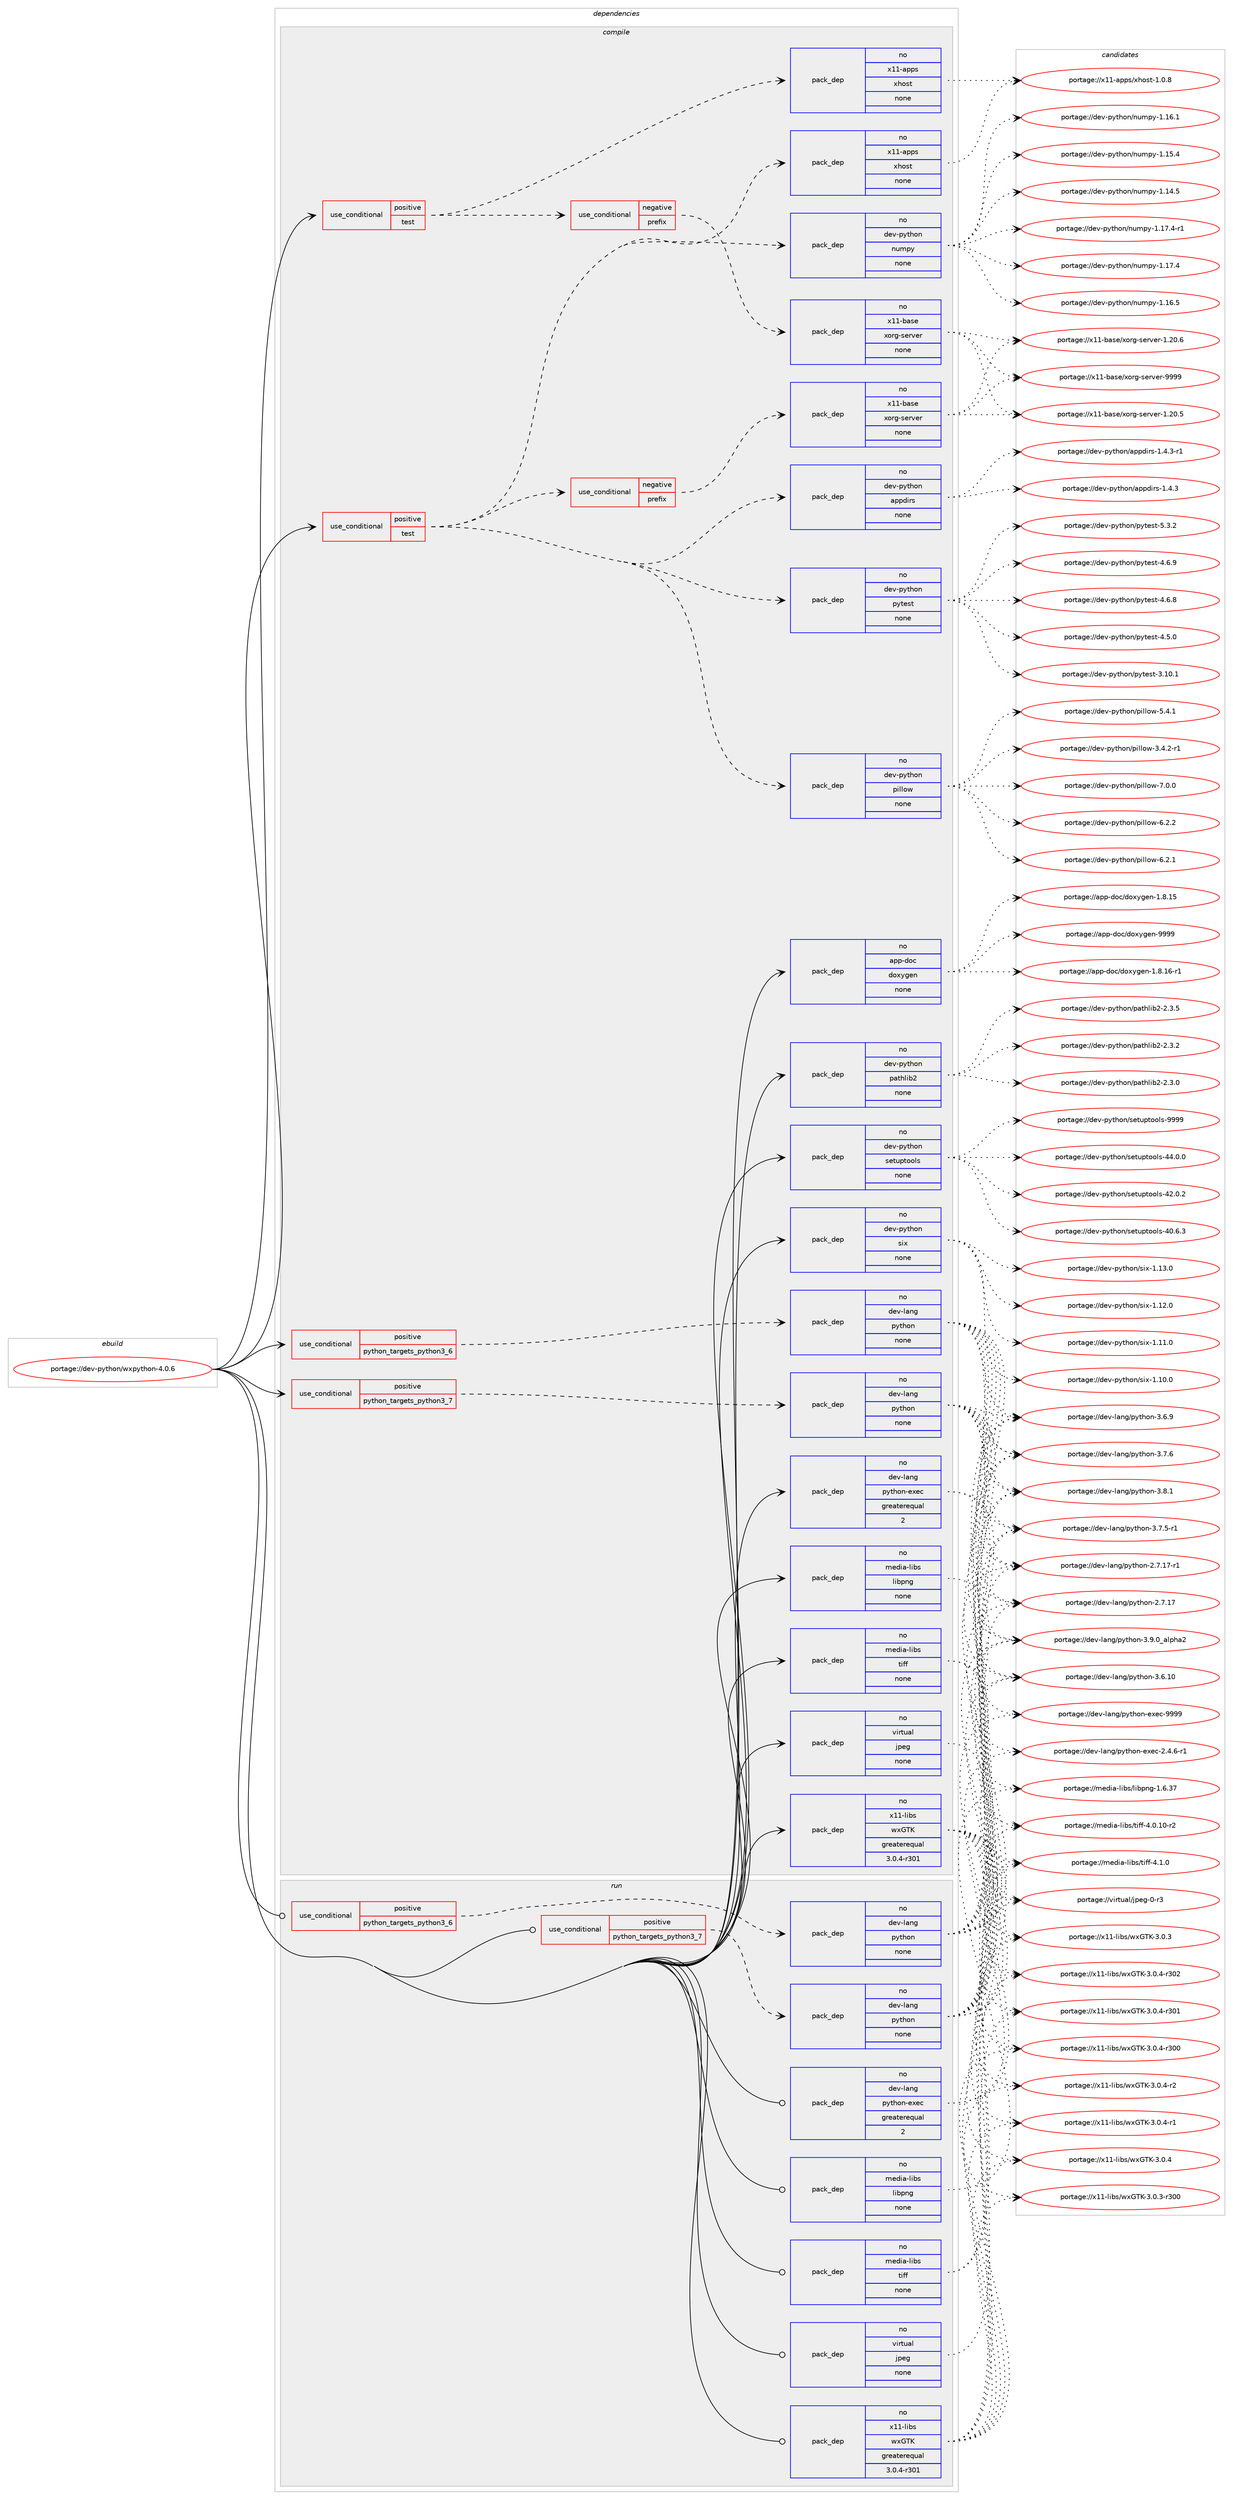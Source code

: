 digraph prolog {

# *************
# Graph options
# *************

newrank=true;
concentrate=true;
compound=true;
graph [rankdir=LR,fontname=Helvetica,fontsize=10,ranksep=1.5];#, ranksep=2.5, nodesep=0.2];
edge  [arrowhead=vee];
node  [fontname=Helvetica,fontsize=10];

# **********
# The ebuild
# **********

subgraph cluster_leftcol {
color=gray;
label=<<i>ebuild</i>>;
id [label="portage://dev-python/wxpython-4.0.6", color=red, width=4, href="../dev-python/wxpython-4.0.6.svg"];
}

# ****************
# The dependencies
# ****************

subgraph cluster_midcol {
color=gray;
label=<<i>dependencies</i>>;
subgraph cluster_compile {
fillcolor="#eeeeee";
style=filled;
label=<<i>compile</i>>;
subgraph cond103522 {
dependency417600 [label=<<TABLE BORDER="0" CELLBORDER="1" CELLSPACING="0" CELLPADDING="4"><TR><TD ROWSPAN="3" CELLPADDING="10">use_conditional</TD></TR><TR><TD>positive</TD></TR><TR><TD>python_targets_python3_6</TD></TR></TABLE>>, shape=none, color=red];
subgraph pack309197 {
dependency417601 [label=<<TABLE BORDER="0" CELLBORDER="1" CELLSPACING="0" CELLPADDING="4" WIDTH="220"><TR><TD ROWSPAN="6" CELLPADDING="30">pack_dep</TD></TR><TR><TD WIDTH="110">no</TD></TR><TR><TD>dev-lang</TD></TR><TR><TD>python</TD></TR><TR><TD>none</TD></TR><TR><TD></TD></TR></TABLE>>, shape=none, color=blue];
}
dependency417600:e -> dependency417601:w [weight=20,style="dashed",arrowhead="vee"];
}
id:e -> dependency417600:w [weight=20,style="solid",arrowhead="vee"];
subgraph cond103523 {
dependency417602 [label=<<TABLE BORDER="0" CELLBORDER="1" CELLSPACING="0" CELLPADDING="4"><TR><TD ROWSPAN="3" CELLPADDING="10">use_conditional</TD></TR><TR><TD>positive</TD></TR><TR><TD>python_targets_python3_7</TD></TR></TABLE>>, shape=none, color=red];
subgraph pack309198 {
dependency417603 [label=<<TABLE BORDER="0" CELLBORDER="1" CELLSPACING="0" CELLPADDING="4" WIDTH="220"><TR><TD ROWSPAN="6" CELLPADDING="30">pack_dep</TD></TR><TR><TD WIDTH="110">no</TD></TR><TR><TD>dev-lang</TD></TR><TR><TD>python</TD></TR><TR><TD>none</TD></TR><TR><TD></TD></TR></TABLE>>, shape=none, color=blue];
}
dependency417602:e -> dependency417603:w [weight=20,style="dashed",arrowhead="vee"];
}
id:e -> dependency417602:w [weight=20,style="solid",arrowhead="vee"];
subgraph cond103524 {
dependency417604 [label=<<TABLE BORDER="0" CELLBORDER="1" CELLSPACING="0" CELLPADDING="4"><TR><TD ROWSPAN="3" CELLPADDING="10">use_conditional</TD></TR><TR><TD>positive</TD></TR><TR><TD>test</TD></TR></TABLE>>, shape=none, color=red];
subgraph cond103525 {
dependency417605 [label=<<TABLE BORDER="0" CELLBORDER="1" CELLSPACING="0" CELLPADDING="4"><TR><TD ROWSPAN="3" CELLPADDING="10">use_conditional</TD></TR><TR><TD>negative</TD></TR><TR><TD>prefix</TD></TR></TABLE>>, shape=none, color=red];
subgraph pack309199 {
dependency417606 [label=<<TABLE BORDER="0" CELLBORDER="1" CELLSPACING="0" CELLPADDING="4" WIDTH="220"><TR><TD ROWSPAN="6" CELLPADDING="30">pack_dep</TD></TR><TR><TD WIDTH="110">no</TD></TR><TR><TD>x11-base</TD></TR><TR><TD>xorg-server</TD></TR><TR><TD>none</TD></TR><TR><TD></TD></TR></TABLE>>, shape=none, color=blue];
}
dependency417605:e -> dependency417606:w [weight=20,style="dashed",arrowhead="vee"];
}
dependency417604:e -> dependency417605:w [weight=20,style="dashed",arrowhead="vee"];
subgraph pack309200 {
dependency417607 [label=<<TABLE BORDER="0" CELLBORDER="1" CELLSPACING="0" CELLPADDING="4" WIDTH="220"><TR><TD ROWSPAN="6" CELLPADDING="30">pack_dep</TD></TR><TR><TD WIDTH="110">no</TD></TR><TR><TD>x11-apps</TD></TR><TR><TD>xhost</TD></TR><TR><TD>none</TD></TR><TR><TD></TD></TR></TABLE>>, shape=none, color=blue];
}
dependency417604:e -> dependency417607:w [weight=20,style="dashed",arrowhead="vee"];
}
id:e -> dependency417604:w [weight=20,style="solid",arrowhead="vee"];
subgraph cond103526 {
dependency417608 [label=<<TABLE BORDER="0" CELLBORDER="1" CELLSPACING="0" CELLPADDING="4"><TR><TD ROWSPAN="3" CELLPADDING="10">use_conditional</TD></TR><TR><TD>positive</TD></TR><TR><TD>test</TD></TR></TABLE>>, shape=none, color=red];
subgraph cond103527 {
dependency417609 [label=<<TABLE BORDER="0" CELLBORDER="1" CELLSPACING="0" CELLPADDING="4"><TR><TD ROWSPAN="3" CELLPADDING="10">use_conditional</TD></TR><TR><TD>negative</TD></TR><TR><TD>prefix</TD></TR></TABLE>>, shape=none, color=red];
subgraph pack309201 {
dependency417610 [label=<<TABLE BORDER="0" CELLBORDER="1" CELLSPACING="0" CELLPADDING="4" WIDTH="220"><TR><TD ROWSPAN="6" CELLPADDING="30">pack_dep</TD></TR><TR><TD WIDTH="110">no</TD></TR><TR><TD>x11-base</TD></TR><TR><TD>xorg-server</TD></TR><TR><TD>none</TD></TR><TR><TD></TD></TR></TABLE>>, shape=none, color=blue];
}
dependency417609:e -> dependency417610:w [weight=20,style="dashed",arrowhead="vee"];
}
dependency417608:e -> dependency417609:w [weight=20,style="dashed",arrowhead="vee"];
subgraph pack309202 {
dependency417611 [label=<<TABLE BORDER="0" CELLBORDER="1" CELLSPACING="0" CELLPADDING="4" WIDTH="220"><TR><TD ROWSPAN="6" CELLPADDING="30">pack_dep</TD></TR><TR><TD WIDTH="110">no</TD></TR><TR><TD>x11-apps</TD></TR><TR><TD>xhost</TD></TR><TR><TD>none</TD></TR><TR><TD></TD></TR></TABLE>>, shape=none, color=blue];
}
dependency417608:e -> dependency417611:w [weight=20,style="dashed",arrowhead="vee"];
subgraph pack309203 {
dependency417612 [label=<<TABLE BORDER="0" CELLBORDER="1" CELLSPACING="0" CELLPADDING="4" WIDTH="220"><TR><TD ROWSPAN="6" CELLPADDING="30">pack_dep</TD></TR><TR><TD WIDTH="110">no</TD></TR><TR><TD>dev-python</TD></TR><TR><TD>appdirs</TD></TR><TR><TD>none</TD></TR><TR><TD></TD></TR></TABLE>>, shape=none, color=blue];
}
dependency417608:e -> dependency417612:w [weight=20,style="dashed",arrowhead="vee"];
subgraph pack309204 {
dependency417613 [label=<<TABLE BORDER="0" CELLBORDER="1" CELLSPACING="0" CELLPADDING="4" WIDTH="220"><TR><TD ROWSPAN="6" CELLPADDING="30">pack_dep</TD></TR><TR><TD WIDTH="110">no</TD></TR><TR><TD>dev-python</TD></TR><TR><TD>numpy</TD></TR><TR><TD>none</TD></TR><TR><TD></TD></TR></TABLE>>, shape=none, color=blue];
}
dependency417608:e -> dependency417613:w [weight=20,style="dashed",arrowhead="vee"];
subgraph pack309205 {
dependency417614 [label=<<TABLE BORDER="0" CELLBORDER="1" CELLSPACING="0" CELLPADDING="4" WIDTH="220"><TR><TD ROWSPAN="6" CELLPADDING="30">pack_dep</TD></TR><TR><TD WIDTH="110">no</TD></TR><TR><TD>dev-python</TD></TR><TR><TD>pillow</TD></TR><TR><TD>none</TD></TR><TR><TD></TD></TR></TABLE>>, shape=none, color=blue];
}
dependency417608:e -> dependency417614:w [weight=20,style="dashed",arrowhead="vee"];
subgraph pack309206 {
dependency417615 [label=<<TABLE BORDER="0" CELLBORDER="1" CELLSPACING="0" CELLPADDING="4" WIDTH="220"><TR><TD ROWSPAN="6" CELLPADDING="30">pack_dep</TD></TR><TR><TD WIDTH="110">no</TD></TR><TR><TD>dev-python</TD></TR><TR><TD>pytest</TD></TR><TR><TD>none</TD></TR><TR><TD></TD></TR></TABLE>>, shape=none, color=blue];
}
dependency417608:e -> dependency417615:w [weight=20,style="dashed",arrowhead="vee"];
}
id:e -> dependency417608:w [weight=20,style="solid",arrowhead="vee"];
subgraph pack309207 {
dependency417616 [label=<<TABLE BORDER="0" CELLBORDER="1" CELLSPACING="0" CELLPADDING="4" WIDTH="220"><TR><TD ROWSPAN="6" CELLPADDING="30">pack_dep</TD></TR><TR><TD WIDTH="110">no</TD></TR><TR><TD>app-doc</TD></TR><TR><TD>doxygen</TD></TR><TR><TD>none</TD></TR><TR><TD></TD></TR></TABLE>>, shape=none, color=blue];
}
id:e -> dependency417616:w [weight=20,style="solid",arrowhead="vee"];
subgraph pack309208 {
dependency417617 [label=<<TABLE BORDER="0" CELLBORDER="1" CELLSPACING="0" CELLPADDING="4" WIDTH="220"><TR><TD ROWSPAN="6" CELLPADDING="30">pack_dep</TD></TR><TR><TD WIDTH="110">no</TD></TR><TR><TD>dev-lang</TD></TR><TR><TD>python-exec</TD></TR><TR><TD>greaterequal</TD></TR><TR><TD>2</TD></TR></TABLE>>, shape=none, color=blue];
}
id:e -> dependency417617:w [weight=20,style="solid",arrowhead="vee"];
subgraph pack309209 {
dependency417618 [label=<<TABLE BORDER="0" CELLBORDER="1" CELLSPACING="0" CELLPADDING="4" WIDTH="220"><TR><TD ROWSPAN="6" CELLPADDING="30">pack_dep</TD></TR><TR><TD WIDTH="110">no</TD></TR><TR><TD>dev-python</TD></TR><TR><TD>pathlib2</TD></TR><TR><TD>none</TD></TR><TR><TD></TD></TR></TABLE>>, shape=none, color=blue];
}
id:e -> dependency417618:w [weight=20,style="solid",arrowhead="vee"];
subgraph pack309210 {
dependency417619 [label=<<TABLE BORDER="0" CELLBORDER="1" CELLSPACING="0" CELLPADDING="4" WIDTH="220"><TR><TD ROWSPAN="6" CELLPADDING="30">pack_dep</TD></TR><TR><TD WIDTH="110">no</TD></TR><TR><TD>dev-python</TD></TR><TR><TD>setuptools</TD></TR><TR><TD>none</TD></TR><TR><TD></TD></TR></TABLE>>, shape=none, color=blue];
}
id:e -> dependency417619:w [weight=20,style="solid",arrowhead="vee"];
subgraph pack309211 {
dependency417620 [label=<<TABLE BORDER="0" CELLBORDER="1" CELLSPACING="0" CELLPADDING="4" WIDTH="220"><TR><TD ROWSPAN="6" CELLPADDING="30">pack_dep</TD></TR><TR><TD WIDTH="110">no</TD></TR><TR><TD>dev-python</TD></TR><TR><TD>six</TD></TR><TR><TD>none</TD></TR><TR><TD></TD></TR></TABLE>>, shape=none, color=blue];
}
id:e -> dependency417620:w [weight=20,style="solid",arrowhead="vee"];
subgraph pack309212 {
dependency417621 [label=<<TABLE BORDER="0" CELLBORDER="1" CELLSPACING="0" CELLPADDING="4" WIDTH="220"><TR><TD ROWSPAN="6" CELLPADDING="30">pack_dep</TD></TR><TR><TD WIDTH="110">no</TD></TR><TR><TD>media-libs</TD></TR><TR><TD>libpng</TD></TR><TR><TD>none</TD></TR><TR><TD></TD></TR></TABLE>>, shape=none, color=blue];
}
id:e -> dependency417621:w [weight=20,style="solid",arrowhead="vee"];
subgraph pack309213 {
dependency417622 [label=<<TABLE BORDER="0" CELLBORDER="1" CELLSPACING="0" CELLPADDING="4" WIDTH="220"><TR><TD ROWSPAN="6" CELLPADDING="30">pack_dep</TD></TR><TR><TD WIDTH="110">no</TD></TR><TR><TD>media-libs</TD></TR><TR><TD>tiff</TD></TR><TR><TD>none</TD></TR><TR><TD></TD></TR></TABLE>>, shape=none, color=blue];
}
id:e -> dependency417622:w [weight=20,style="solid",arrowhead="vee"];
subgraph pack309214 {
dependency417623 [label=<<TABLE BORDER="0" CELLBORDER="1" CELLSPACING="0" CELLPADDING="4" WIDTH="220"><TR><TD ROWSPAN="6" CELLPADDING="30">pack_dep</TD></TR><TR><TD WIDTH="110">no</TD></TR><TR><TD>virtual</TD></TR><TR><TD>jpeg</TD></TR><TR><TD>none</TD></TR><TR><TD></TD></TR></TABLE>>, shape=none, color=blue];
}
id:e -> dependency417623:w [weight=20,style="solid",arrowhead="vee"];
subgraph pack309215 {
dependency417624 [label=<<TABLE BORDER="0" CELLBORDER="1" CELLSPACING="0" CELLPADDING="4" WIDTH="220"><TR><TD ROWSPAN="6" CELLPADDING="30">pack_dep</TD></TR><TR><TD WIDTH="110">no</TD></TR><TR><TD>x11-libs</TD></TR><TR><TD>wxGTK</TD></TR><TR><TD>greaterequal</TD></TR><TR><TD>3.0.4-r301</TD></TR></TABLE>>, shape=none, color=blue];
}
id:e -> dependency417624:w [weight=20,style="solid",arrowhead="vee"];
}
subgraph cluster_compileandrun {
fillcolor="#eeeeee";
style=filled;
label=<<i>compile and run</i>>;
}
subgraph cluster_run {
fillcolor="#eeeeee";
style=filled;
label=<<i>run</i>>;
subgraph cond103528 {
dependency417625 [label=<<TABLE BORDER="0" CELLBORDER="1" CELLSPACING="0" CELLPADDING="4"><TR><TD ROWSPAN="3" CELLPADDING="10">use_conditional</TD></TR><TR><TD>positive</TD></TR><TR><TD>python_targets_python3_6</TD></TR></TABLE>>, shape=none, color=red];
subgraph pack309216 {
dependency417626 [label=<<TABLE BORDER="0" CELLBORDER="1" CELLSPACING="0" CELLPADDING="4" WIDTH="220"><TR><TD ROWSPAN="6" CELLPADDING="30">pack_dep</TD></TR><TR><TD WIDTH="110">no</TD></TR><TR><TD>dev-lang</TD></TR><TR><TD>python</TD></TR><TR><TD>none</TD></TR><TR><TD></TD></TR></TABLE>>, shape=none, color=blue];
}
dependency417625:e -> dependency417626:w [weight=20,style="dashed",arrowhead="vee"];
}
id:e -> dependency417625:w [weight=20,style="solid",arrowhead="odot"];
subgraph cond103529 {
dependency417627 [label=<<TABLE BORDER="0" CELLBORDER="1" CELLSPACING="0" CELLPADDING="4"><TR><TD ROWSPAN="3" CELLPADDING="10">use_conditional</TD></TR><TR><TD>positive</TD></TR><TR><TD>python_targets_python3_7</TD></TR></TABLE>>, shape=none, color=red];
subgraph pack309217 {
dependency417628 [label=<<TABLE BORDER="0" CELLBORDER="1" CELLSPACING="0" CELLPADDING="4" WIDTH="220"><TR><TD ROWSPAN="6" CELLPADDING="30">pack_dep</TD></TR><TR><TD WIDTH="110">no</TD></TR><TR><TD>dev-lang</TD></TR><TR><TD>python</TD></TR><TR><TD>none</TD></TR><TR><TD></TD></TR></TABLE>>, shape=none, color=blue];
}
dependency417627:e -> dependency417628:w [weight=20,style="dashed",arrowhead="vee"];
}
id:e -> dependency417627:w [weight=20,style="solid",arrowhead="odot"];
subgraph pack309218 {
dependency417629 [label=<<TABLE BORDER="0" CELLBORDER="1" CELLSPACING="0" CELLPADDING="4" WIDTH="220"><TR><TD ROWSPAN="6" CELLPADDING="30">pack_dep</TD></TR><TR><TD WIDTH="110">no</TD></TR><TR><TD>dev-lang</TD></TR><TR><TD>python-exec</TD></TR><TR><TD>greaterequal</TD></TR><TR><TD>2</TD></TR></TABLE>>, shape=none, color=blue];
}
id:e -> dependency417629:w [weight=20,style="solid",arrowhead="odot"];
subgraph pack309219 {
dependency417630 [label=<<TABLE BORDER="0" CELLBORDER="1" CELLSPACING="0" CELLPADDING="4" WIDTH="220"><TR><TD ROWSPAN="6" CELLPADDING="30">pack_dep</TD></TR><TR><TD WIDTH="110">no</TD></TR><TR><TD>media-libs</TD></TR><TR><TD>libpng</TD></TR><TR><TD>none</TD></TR><TR><TD></TD></TR></TABLE>>, shape=none, color=blue];
}
id:e -> dependency417630:w [weight=20,style="solid",arrowhead="odot"];
subgraph pack309220 {
dependency417631 [label=<<TABLE BORDER="0" CELLBORDER="1" CELLSPACING="0" CELLPADDING="4" WIDTH="220"><TR><TD ROWSPAN="6" CELLPADDING="30">pack_dep</TD></TR><TR><TD WIDTH="110">no</TD></TR><TR><TD>media-libs</TD></TR><TR><TD>tiff</TD></TR><TR><TD>none</TD></TR><TR><TD></TD></TR></TABLE>>, shape=none, color=blue];
}
id:e -> dependency417631:w [weight=20,style="solid",arrowhead="odot"];
subgraph pack309221 {
dependency417632 [label=<<TABLE BORDER="0" CELLBORDER="1" CELLSPACING="0" CELLPADDING="4" WIDTH="220"><TR><TD ROWSPAN="6" CELLPADDING="30">pack_dep</TD></TR><TR><TD WIDTH="110">no</TD></TR><TR><TD>virtual</TD></TR><TR><TD>jpeg</TD></TR><TR><TD>none</TD></TR><TR><TD></TD></TR></TABLE>>, shape=none, color=blue];
}
id:e -> dependency417632:w [weight=20,style="solid",arrowhead="odot"];
subgraph pack309222 {
dependency417633 [label=<<TABLE BORDER="0" CELLBORDER="1" CELLSPACING="0" CELLPADDING="4" WIDTH="220"><TR><TD ROWSPAN="6" CELLPADDING="30">pack_dep</TD></TR><TR><TD WIDTH="110">no</TD></TR><TR><TD>x11-libs</TD></TR><TR><TD>wxGTK</TD></TR><TR><TD>greaterequal</TD></TR><TR><TD>3.0.4-r301</TD></TR></TABLE>>, shape=none, color=blue];
}
id:e -> dependency417633:w [weight=20,style="solid",arrowhead="odot"];
}
}

# **************
# The candidates
# **************

subgraph cluster_choices {
rank=same;
color=gray;
label=<<i>candidates</i>>;

subgraph choice309197 {
color=black;
nodesep=1;
choice10010111845108971101034711212111610411111045514657464895971081121049750 [label="portage://dev-lang/python-3.9.0_alpha2", color=red, width=4,href="../dev-lang/python-3.9.0_alpha2.svg"];
choice100101118451089711010347112121116104111110455146564649 [label="portage://dev-lang/python-3.8.1", color=red, width=4,href="../dev-lang/python-3.8.1.svg"];
choice100101118451089711010347112121116104111110455146554654 [label="portage://dev-lang/python-3.7.6", color=red, width=4,href="../dev-lang/python-3.7.6.svg"];
choice1001011184510897110103471121211161041111104551465546534511449 [label="portage://dev-lang/python-3.7.5-r1", color=red, width=4,href="../dev-lang/python-3.7.5-r1.svg"];
choice100101118451089711010347112121116104111110455146544657 [label="portage://dev-lang/python-3.6.9", color=red, width=4,href="../dev-lang/python-3.6.9.svg"];
choice10010111845108971101034711212111610411111045514654464948 [label="portage://dev-lang/python-3.6.10", color=red, width=4,href="../dev-lang/python-3.6.10.svg"];
choice100101118451089711010347112121116104111110455046554649554511449 [label="portage://dev-lang/python-2.7.17-r1", color=red, width=4,href="../dev-lang/python-2.7.17-r1.svg"];
choice10010111845108971101034711212111610411111045504655464955 [label="portage://dev-lang/python-2.7.17", color=red, width=4,href="../dev-lang/python-2.7.17.svg"];
dependency417601:e -> choice10010111845108971101034711212111610411111045514657464895971081121049750:w [style=dotted,weight="100"];
dependency417601:e -> choice100101118451089711010347112121116104111110455146564649:w [style=dotted,weight="100"];
dependency417601:e -> choice100101118451089711010347112121116104111110455146554654:w [style=dotted,weight="100"];
dependency417601:e -> choice1001011184510897110103471121211161041111104551465546534511449:w [style=dotted,weight="100"];
dependency417601:e -> choice100101118451089711010347112121116104111110455146544657:w [style=dotted,weight="100"];
dependency417601:e -> choice10010111845108971101034711212111610411111045514654464948:w [style=dotted,weight="100"];
dependency417601:e -> choice100101118451089711010347112121116104111110455046554649554511449:w [style=dotted,weight="100"];
dependency417601:e -> choice10010111845108971101034711212111610411111045504655464955:w [style=dotted,weight="100"];
}
subgraph choice309198 {
color=black;
nodesep=1;
choice10010111845108971101034711212111610411111045514657464895971081121049750 [label="portage://dev-lang/python-3.9.0_alpha2", color=red, width=4,href="../dev-lang/python-3.9.0_alpha2.svg"];
choice100101118451089711010347112121116104111110455146564649 [label="portage://dev-lang/python-3.8.1", color=red, width=4,href="../dev-lang/python-3.8.1.svg"];
choice100101118451089711010347112121116104111110455146554654 [label="portage://dev-lang/python-3.7.6", color=red, width=4,href="../dev-lang/python-3.7.6.svg"];
choice1001011184510897110103471121211161041111104551465546534511449 [label="portage://dev-lang/python-3.7.5-r1", color=red, width=4,href="../dev-lang/python-3.7.5-r1.svg"];
choice100101118451089711010347112121116104111110455146544657 [label="portage://dev-lang/python-3.6.9", color=red, width=4,href="../dev-lang/python-3.6.9.svg"];
choice10010111845108971101034711212111610411111045514654464948 [label="portage://dev-lang/python-3.6.10", color=red, width=4,href="../dev-lang/python-3.6.10.svg"];
choice100101118451089711010347112121116104111110455046554649554511449 [label="portage://dev-lang/python-2.7.17-r1", color=red, width=4,href="../dev-lang/python-2.7.17-r1.svg"];
choice10010111845108971101034711212111610411111045504655464955 [label="portage://dev-lang/python-2.7.17", color=red, width=4,href="../dev-lang/python-2.7.17.svg"];
dependency417603:e -> choice10010111845108971101034711212111610411111045514657464895971081121049750:w [style=dotted,weight="100"];
dependency417603:e -> choice100101118451089711010347112121116104111110455146564649:w [style=dotted,weight="100"];
dependency417603:e -> choice100101118451089711010347112121116104111110455146554654:w [style=dotted,weight="100"];
dependency417603:e -> choice1001011184510897110103471121211161041111104551465546534511449:w [style=dotted,weight="100"];
dependency417603:e -> choice100101118451089711010347112121116104111110455146544657:w [style=dotted,weight="100"];
dependency417603:e -> choice10010111845108971101034711212111610411111045514654464948:w [style=dotted,weight="100"];
dependency417603:e -> choice100101118451089711010347112121116104111110455046554649554511449:w [style=dotted,weight="100"];
dependency417603:e -> choice10010111845108971101034711212111610411111045504655464955:w [style=dotted,weight="100"];
}
subgraph choice309199 {
color=black;
nodesep=1;
choice120494945989711510147120111114103451151011141181011144557575757 [label="portage://x11-base/xorg-server-9999", color=red, width=4,href="../x11-base/xorg-server-9999.svg"];
choice1204949459897115101471201111141034511510111411810111445494650484654 [label="portage://x11-base/xorg-server-1.20.6", color=red, width=4,href="../x11-base/xorg-server-1.20.6.svg"];
choice1204949459897115101471201111141034511510111411810111445494650484653 [label="portage://x11-base/xorg-server-1.20.5", color=red, width=4,href="../x11-base/xorg-server-1.20.5.svg"];
dependency417606:e -> choice120494945989711510147120111114103451151011141181011144557575757:w [style=dotted,weight="100"];
dependency417606:e -> choice1204949459897115101471201111141034511510111411810111445494650484654:w [style=dotted,weight="100"];
dependency417606:e -> choice1204949459897115101471201111141034511510111411810111445494650484653:w [style=dotted,weight="100"];
}
subgraph choice309200 {
color=black;
nodesep=1;
choice1204949459711211211547120104111115116454946484656 [label="portage://x11-apps/xhost-1.0.8", color=red, width=4,href="../x11-apps/xhost-1.0.8.svg"];
dependency417607:e -> choice1204949459711211211547120104111115116454946484656:w [style=dotted,weight="100"];
}
subgraph choice309201 {
color=black;
nodesep=1;
choice120494945989711510147120111114103451151011141181011144557575757 [label="portage://x11-base/xorg-server-9999", color=red, width=4,href="../x11-base/xorg-server-9999.svg"];
choice1204949459897115101471201111141034511510111411810111445494650484654 [label="portage://x11-base/xorg-server-1.20.6", color=red, width=4,href="../x11-base/xorg-server-1.20.6.svg"];
choice1204949459897115101471201111141034511510111411810111445494650484653 [label="portage://x11-base/xorg-server-1.20.5", color=red, width=4,href="../x11-base/xorg-server-1.20.5.svg"];
dependency417610:e -> choice120494945989711510147120111114103451151011141181011144557575757:w [style=dotted,weight="100"];
dependency417610:e -> choice1204949459897115101471201111141034511510111411810111445494650484654:w [style=dotted,weight="100"];
dependency417610:e -> choice1204949459897115101471201111141034511510111411810111445494650484653:w [style=dotted,weight="100"];
}
subgraph choice309202 {
color=black;
nodesep=1;
choice1204949459711211211547120104111115116454946484656 [label="portage://x11-apps/xhost-1.0.8", color=red, width=4,href="../x11-apps/xhost-1.0.8.svg"];
dependency417611:e -> choice1204949459711211211547120104111115116454946484656:w [style=dotted,weight="100"];
}
subgraph choice309203 {
color=black;
nodesep=1;
choice1001011184511212111610411111047971121121001051141154549465246514511449 [label="portage://dev-python/appdirs-1.4.3-r1", color=red, width=4,href="../dev-python/appdirs-1.4.3-r1.svg"];
choice100101118451121211161041111104797112112100105114115454946524651 [label="portage://dev-python/appdirs-1.4.3", color=red, width=4,href="../dev-python/appdirs-1.4.3.svg"];
dependency417612:e -> choice1001011184511212111610411111047971121121001051141154549465246514511449:w [style=dotted,weight="100"];
dependency417612:e -> choice100101118451121211161041111104797112112100105114115454946524651:w [style=dotted,weight="100"];
}
subgraph choice309204 {
color=black;
nodesep=1;
choice1001011184511212111610411111047110117109112121454946495546524511449 [label="portage://dev-python/numpy-1.17.4-r1", color=red, width=4,href="../dev-python/numpy-1.17.4-r1.svg"];
choice100101118451121211161041111104711011710911212145494649554652 [label="portage://dev-python/numpy-1.17.4", color=red, width=4,href="../dev-python/numpy-1.17.4.svg"];
choice100101118451121211161041111104711011710911212145494649544653 [label="portage://dev-python/numpy-1.16.5", color=red, width=4,href="../dev-python/numpy-1.16.5.svg"];
choice100101118451121211161041111104711011710911212145494649544649 [label="portage://dev-python/numpy-1.16.1", color=red, width=4,href="../dev-python/numpy-1.16.1.svg"];
choice100101118451121211161041111104711011710911212145494649534652 [label="portage://dev-python/numpy-1.15.4", color=red, width=4,href="../dev-python/numpy-1.15.4.svg"];
choice100101118451121211161041111104711011710911212145494649524653 [label="portage://dev-python/numpy-1.14.5", color=red, width=4,href="../dev-python/numpy-1.14.5.svg"];
dependency417613:e -> choice1001011184511212111610411111047110117109112121454946495546524511449:w [style=dotted,weight="100"];
dependency417613:e -> choice100101118451121211161041111104711011710911212145494649554652:w [style=dotted,weight="100"];
dependency417613:e -> choice100101118451121211161041111104711011710911212145494649544653:w [style=dotted,weight="100"];
dependency417613:e -> choice100101118451121211161041111104711011710911212145494649544649:w [style=dotted,weight="100"];
dependency417613:e -> choice100101118451121211161041111104711011710911212145494649534652:w [style=dotted,weight="100"];
dependency417613:e -> choice100101118451121211161041111104711011710911212145494649524653:w [style=dotted,weight="100"];
}
subgraph choice309205 {
color=black;
nodesep=1;
choice1001011184511212111610411111047112105108108111119455546484648 [label="portage://dev-python/pillow-7.0.0", color=red, width=4,href="../dev-python/pillow-7.0.0.svg"];
choice1001011184511212111610411111047112105108108111119455446504650 [label="portage://dev-python/pillow-6.2.2", color=red, width=4,href="../dev-python/pillow-6.2.2.svg"];
choice1001011184511212111610411111047112105108108111119455446504649 [label="portage://dev-python/pillow-6.2.1", color=red, width=4,href="../dev-python/pillow-6.2.1.svg"];
choice1001011184511212111610411111047112105108108111119455346524649 [label="portage://dev-python/pillow-5.4.1", color=red, width=4,href="../dev-python/pillow-5.4.1.svg"];
choice10010111845112121116104111110471121051081081111194551465246504511449 [label="portage://dev-python/pillow-3.4.2-r1", color=red, width=4,href="../dev-python/pillow-3.4.2-r1.svg"];
dependency417614:e -> choice1001011184511212111610411111047112105108108111119455546484648:w [style=dotted,weight="100"];
dependency417614:e -> choice1001011184511212111610411111047112105108108111119455446504650:w [style=dotted,weight="100"];
dependency417614:e -> choice1001011184511212111610411111047112105108108111119455446504649:w [style=dotted,weight="100"];
dependency417614:e -> choice1001011184511212111610411111047112105108108111119455346524649:w [style=dotted,weight="100"];
dependency417614:e -> choice10010111845112121116104111110471121051081081111194551465246504511449:w [style=dotted,weight="100"];
}
subgraph choice309206 {
color=black;
nodesep=1;
choice1001011184511212111610411111047112121116101115116455346514650 [label="portage://dev-python/pytest-5.3.2", color=red, width=4,href="../dev-python/pytest-5.3.2.svg"];
choice1001011184511212111610411111047112121116101115116455246544657 [label="portage://dev-python/pytest-4.6.9", color=red, width=4,href="../dev-python/pytest-4.6.9.svg"];
choice1001011184511212111610411111047112121116101115116455246544656 [label="portage://dev-python/pytest-4.6.8", color=red, width=4,href="../dev-python/pytest-4.6.8.svg"];
choice1001011184511212111610411111047112121116101115116455246534648 [label="portage://dev-python/pytest-4.5.0", color=red, width=4,href="../dev-python/pytest-4.5.0.svg"];
choice100101118451121211161041111104711212111610111511645514649484649 [label="portage://dev-python/pytest-3.10.1", color=red, width=4,href="../dev-python/pytest-3.10.1.svg"];
dependency417615:e -> choice1001011184511212111610411111047112121116101115116455346514650:w [style=dotted,weight="100"];
dependency417615:e -> choice1001011184511212111610411111047112121116101115116455246544657:w [style=dotted,weight="100"];
dependency417615:e -> choice1001011184511212111610411111047112121116101115116455246544656:w [style=dotted,weight="100"];
dependency417615:e -> choice1001011184511212111610411111047112121116101115116455246534648:w [style=dotted,weight="100"];
dependency417615:e -> choice100101118451121211161041111104711212111610111511645514649484649:w [style=dotted,weight="100"];
}
subgraph choice309207 {
color=black;
nodesep=1;
choice971121124510011199471001111201211031011104557575757 [label="portage://app-doc/doxygen-9999", color=red, width=4,href="../app-doc/doxygen-9999.svg"];
choice97112112451001119947100111120121103101110454946564649544511449 [label="portage://app-doc/doxygen-1.8.16-r1", color=red, width=4,href="../app-doc/doxygen-1.8.16-r1.svg"];
choice9711211245100111994710011112012110310111045494656464953 [label="portage://app-doc/doxygen-1.8.15", color=red, width=4,href="../app-doc/doxygen-1.8.15.svg"];
dependency417616:e -> choice971121124510011199471001111201211031011104557575757:w [style=dotted,weight="100"];
dependency417616:e -> choice97112112451001119947100111120121103101110454946564649544511449:w [style=dotted,weight="100"];
dependency417616:e -> choice9711211245100111994710011112012110310111045494656464953:w [style=dotted,weight="100"];
}
subgraph choice309208 {
color=black;
nodesep=1;
choice10010111845108971101034711212111610411111045101120101994557575757 [label="portage://dev-lang/python-exec-9999", color=red, width=4,href="../dev-lang/python-exec-9999.svg"];
choice10010111845108971101034711212111610411111045101120101994550465246544511449 [label="portage://dev-lang/python-exec-2.4.6-r1", color=red, width=4,href="../dev-lang/python-exec-2.4.6-r1.svg"];
dependency417617:e -> choice10010111845108971101034711212111610411111045101120101994557575757:w [style=dotted,weight="100"];
dependency417617:e -> choice10010111845108971101034711212111610411111045101120101994550465246544511449:w [style=dotted,weight="100"];
}
subgraph choice309209 {
color=black;
nodesep=1;
choice1001011184511212111610411111047112971161041081059850455046514653 [label="portage://dev-python/pathlib2-2.3.5", color=red, width=4,href="../dev-python/pathlib2-2.3.5.svg"];
choice1001011184511212111610411111047112971161041081059850455046514650 [label="portage://dev-python/pathlib2-2.3.2", color=red, width=4,href="../dev-python/pathlib2-2.3.2.svg"];
choice1001011184511212111610411111047112971161041081059850455046514648 [label="portage://dev-python/pathlib2-2.3.0", color=red, width=4,href="../dev-python/pathlib2-2.3.0.svg"];
dependency417618:e -> choice1001011184511212111610411111047112971161041081059850455046514653:w [style=dotted,weight="100"];
dependency417618:e -> choice1001011184511212111610411111047112971161041081059850455046514650:w [style=dotted,weight="100"];
dependency417618:e -> choice1001011184511212111610411111047112971161041081059850455046514648:w [style=dotted,weight="100"];
}
subgraph choice309210 {
color=black;
nodesep=1;
choice10010111845112121116104111110471151011161171121161111111081154557575757 [label="portage://dev-python/setuptools-9999", color=red, width=4,href="../dev-python/setuptools-9999.svg"];
choice100101118451121211161041111104711510111611711211611111110811545525246484648 [label="portage://dev-python/setuptools-44.0.0", color=red, width=4,href="../dev-python/setuptools-44.0.0.svg"];
choice100101118451121211161041111104711510111611711211611111110811545525046484650 [label="portage://dev-python/setuptools-42.0.2", color=red, width=4,href="../dev-python/setuptools-42.0.2.svg"];
choice100101118451121211161041111104711510111611711211611111110811545524846544651 [label="portage://dev-python/setuptools-40.6.3", color=red, width=4,href="../dev-python/setuptools-40.6.3.svg"];
dependency417619:e -> choice10010111845112121116104111110471151011161171121161111111081154557575757:w [style=dotted,weight="100"];
dependency417619:e -> choice100101118451121211161041111104711510111611711211611111110811545525246484648:w [style=dotted,weight="100"];
dependency417619:e -> choice100101118451121211161041111104711510111611711211611111110811545525046484650:w [style=dotted,weight="100"];
dependency417619:e -> choice100101118451121211161041111104711510111611711211611111110811545524846544651:w [style=dotted,weight="100"];
}
subgraph choice309211 {
color=black;
nodesep=1;
choice100101118451121211161041111104711510512045494649514648 [label="portage://dev-python/six-1.13.0", color=red, width=4,href="../dev-python/six-1.13.0.svg"];
choice100101118451121211161041111104711510512045494649504648 [label="portage://dev-python/six-1.12.0", color=red, width=4,href="../dev-python/six-1.12.0.svg"];
choice100101118451121211161041111104711510512045494649494648 [label="portage://dev-python/six-1.11.0", color=red, width=4,href="../dev-python/six-1.11.0.svg"];
choice100101118451121211161041111104711510512045494649484648 [label="portage://dev-python/six-1.10.0", color=red, width=4,href="../dev-python/six-1.10.0.svg"];
dependency417620:e -> choice100101118451121211161041111104711510512045494649514648:w [style=dotted,weight="100"];
dependency417620:e -> choice100101118451121211161041111104711510512045494649504648:w [style=dotted,weight="100"];
dependency417620:e -> choice100101118451121211161041111104711510512045494649494648:w [style=dotted,weight="100"];
dependency417620:e -> choice100101118451121211161041111104711510512045494649484648:w [style=dotted,weight="100"];
}
subgraph choice309212 {
color=black;
nodesep=1;
choice109101100105974510810598115471081059811211010345494654465155 [label="portage://media-libs/libpng-1.6.37", color=red, width=4,href="../media-libs/libpng-1.6.37.svg"];
dependency417621:e -> choice109101100105974510810598115471081059811211010345494654465155:w [style=dotted,weight="100"];
}
subgraph choice309213 {
color=black;
nodesep=1;
choice10910110010597451081059811547116105102102455246494648 [label="portage://media-libs/tiff-4.1.0", color=red, width=4,href="../media-libs/tiff-4.1.0.svg"];
choice10910110010597451081059811547116105102102455246484649484511450 [label="portage://media-libs/tiff-4.0.10-r2", color=red, width=4,href="../media-libs/tiff-4.0.10-r2.svg"];
dependency417622:e -> choice10910110010597451081059811547116105102102455246494648:w [style=dotted,weight="100"];
dependency417622:e -> choice10910110010597451081059811547116105102102455246484649484511450:w [style=dotted,weight="100"];
}
subgraph choice309214 {
color=black;
nodesep=1;
choice118105114116117971084710611210110345484511451 [label="portage://virtual/jpeg-0-r3", color=red, width=4,href="../virtual/jpeg-0-r3.svg"];
dependency417623:e -> choice118105114116117971084710611210110345484511451:w [style=dotted,weight="100"];
}
subgraph choice309215 {
color=black;
nodesep=1;
choice120494945108105981154711912071847545514648465245114514850 [label="portage://x11-libs/wxGTK-3.0.4-r302", color=red, width=4,href="../x11-libs/wxGTK-3.0.4-r302.svg"];
choice120494945108105981154711912071847545514648465245114514849 [label="portage://x11-libs/wxGTK-3.0.4-r301", color=red, width=4,href="../x11-libs/wxGTK-3.0.4-r301.svg"];
choice120494945108105981154711912071847545514648465245114514848 [label="portage://x11-libs/wxGTK-3.0.4-r300", color=red, width=4,href="../x11-libs/wxGTK-3.0.4-r300.svg"];
choice12049494510810598115471191207184754551464846524511450 [label="portage://x11-libs/wxGTK-3.0.4-r2", color=red, width=4,href="../x11-libs/wxGTK-3.0.4-r2.svg"];
choice12049494510810598115471191207184754551464846524511449 [label="portage://x11-libs/wxGTK-3.0.4-r1", color=red, width=4,href="../x11-libs/wxGTK-3.0.4-r1.svg"];
choice1204949451081059811547119120718475455146484652 [label="portage://x11-libs/wxGTK-3.0.4", color=red, width=4,href="../x11-libs/wxGTK-3.0.4.svg"];
choice120494945108105981154711912071847545514648465145114514848 [label="portage://x11-libs/wxGTK-3.0.3-r300", color=red, width=4,href="../x11-libs/wxGTK-3.0.3-r300.svg"];
choice1204949451081059811547119120718475455146484651 [label="portage://x11-libs/wxGTK-3.0.3", color=red, width=4,href="../x11-libs/wxGTK-3.0.3.svg"];
dependency417624:e -> choice120494945108105981154711912071847545514648465245114514850:w [style=dotted,weight="100"];
dependency417624:e -> choice120494945108105981154711912071847545514648465245114514849:w [style=dotted,weight="100"];
dependency417624:e -> choice120494945108105981154711912071847545514648465245114514848:w [style=dotted,weight="100"];
dependency417624:e -> choice12049494510810598115471191207184754551464846524511450:w [style=dotted,weight="100"];
dependency417624:e -> choice12049494510810598115471191207184754551464846524511449:w [style=dotted,weight="100"];
dependency417624:e -> choice1204949451081059811547119120718475455146484652:w [style=dotted,weight="100"];
dependency417624:e -> choice120494945108105981154711912071847545514648465145114514848:w [style=dotted,weight="100"];
dependency417624:e -> choice1204949451081059811547119120718475455146484651:w [style=dotted,weight="100"];
}
subgraph choice309216 {
color=black;
nodesep=1;
choice10010111845108971101034711212111610411111045514657464895971081121049750 [label="portage://dev-lang/python-3.9.0_alpha2", color=red, width=4,href="../dev-lang/python-3.9.0_alpha2.svg"];
choice100101118451089711010347112121116104111110455146564649 [label="portage://dev-lang/python-3.8.1", color=red, width=4,href="../dev-lang/python-3.8.1.svg"];
choice100101118451089711010347112121116104111110455146554654 [label="portage://dev-lang/python-3.7.6", color=red, width=4,href="../dev-lang/python-3.7.6.svg"];
choice1001011184510897110103471121211161041111104551465546534511449 [label="portage://dev-lang/python-3.7.5-r1", color=red, width=4,href="../dev-lang/python-3.7.5-r1.svg"];
choice100101118451089711010347112121116104111110455146544657 [label="portage://dev-lang/python-3.6.9", color=red, width=4,href="../dev-lang/python-3.6.9.svg"];
choice10010111845108971101034711212111610411111045514654464948 [label="portage://dev-lang/python-3.6.10", color=red, width=4,href="../dev-lang/python-3.6.10.svg"];
choice100101118451089711010347112121116104111110455046554649554511449 [label="portage://dev-lang/python-2.7.17-r1", color=red, width=4,href="../dev-lang/python-2.7.17-r1.svg"];
choice10010111845108971101034711212111610411111045504655464955 [label="portage://dev-lang/python-2.7.17", color=red, width=4,href="../dev-lang/python-2.7.17.svg"];
dependency417626:e -> choice10010111845108971101034711212111610411111045514657464895971081121049750:w [style=dotted,weight="100"];
dependency417626:e -> choice100101118451089711010347112121116104111110455146564649:w [style=dotted,weight="100"];
dependency417626:e -> choice100101118451089711010347112121116104111110455146554654:w [style=dotted,weight="100"];
dependency417626:e -> choice1001011184510897110103471121211161041111104551465546534511449:w [style=dotted,weight="100"];
dependency417626:e -> choice100101118451089711010347112121116104111110455146544657:w [style=dotted,weight="100"];
dependency417626:e -> choice10010111845108971101034711212111610411111045514654464948:w [style=dotted,weight="100"];
dependency417626:e -> choice100101118451089711010347112121116104111110455046554649554511449:w [style=dotted,weight="100"];
dependency417626:e -> choice10010111845108971101034711212111610411111045504655464955:w [style=dotted,weight="100"];
}
subgraph choice309217 {
color=black;
nodesep=1;
choice10010111845108971101034711212111610411111045514657464895971081121049750 [label="portage://dev-lang/python-3.9.0_alpha2", color=red, width=4,href="../dev-lang/python-3.9.0_alpha2.svg"];
choice100101118451089711010347112121116104111110455146564649 [label="portage://dev-lang/python-3.8.1", color=red, width=4,href="../dev-lang/python-3.8.1.svg"];
choice100101118451089711010347112121116104111110455146554654 [label="portage://dev-lang/python-3.7.6", color=red, width=4,href="../dev-lang/python-3.7.6.svg"];
choice1001011184510897110103471121211161041111104551465546534511449 [label="portage://dev-lang/python-3.7.5-r1", color=red, width=4,href="../dev-lang/python-3.7.5-r1.svg"];
choice100101118451089711010347112121116104111110455146544657 [label="portage://dev-lang/python-3.6.9", color=red, width=4,href="../dev-lang/python-3.6.9.svg"];
choice10010111845108971101034711212111610411111045514654464948 [label="portage://dev-lang/python-3.6.10", color=red, width=4,href="../dev-lang/python-3.6.10.svg"];
choice100101118451089711010347112121116104111110455046554649554511449 [label="portage://dev-lang/python-2.7.17-r1", color=red, width=4,href="../dev-lang/python-2.7.17-r1.svg"];
choice10010111845108971101034711212111610411111045504655464955 [label="portage://dev-lang/python-2.7.17", color=red, width=4,href="../dev-lang/python-2.7.17.svg"];
dependency417628:e -> choice10010111845108971101034711212111610411111045514657464895971081121049750:w [style=dotted,weight="100"];
dependency417628:e -> choice100101118451089711010347112121116104111110455146564649:w [style=dotted,weight="100"];
dependency417628:e -> choice100101118451089711010347112121116104111110455146554654:w [style=dotted,weight="100"];
dependency417628:e -> choice1001011184510897110103471121211161041111104551465546534511449:w [style=dotted,weight="100"];
dependency417628:e -> choice100101118451089711010347112121116104111110455146544657:w [style=dotted,weight="100"];
dependency417628:e -> choice10010111845108971101034711212111610411111045514654464948:w [style=dotted,weight="100"];
dependency417628:e -> choice100101118451089711010347112121116104111110455046554649554511449:w [style=dotted,weight="100"];
dependency417628:e -> choice10010111845108971101034711212111610411111045504655464955:w [style=dotted,weight="100"];
}
subgraph choice309218 {
color=black;
nodesep=1;
choice10010111845108971101034711212111610411111045101120101994557575757 [label="portage://dev-lang/python-exec-9999", color=red, width=4,href="../dev-lang/python-exec-9999.svg"];
choice10010111845108971101034711212111610411111045101120101994550465246544511449 [label="portage://dev-lang/python-exec-2.4.6-r1", color=red, width=4,href="../dev-lang/python-exec-2.4.6-r1.svg"];
dependency417629:e -> choice10010111845108971101034711212111610411111045101120101994557575757:w [style=dotted,weight="100"];
dependency417629:e -> choice10010111845108971101034711212111610411111045101120101994550465246544511449:w [style=dotted,weight="100"];
}
subgraph choice309219 {
color=black;
nodesep=1;
choice109101100105974510810598115471081059811211010345494654465155 [label="portage://media-libs/libpng-1.6.37", color=red, width=4,href="../media-libs/libpng-1.6.37.svg"];
dependency417630:e -> choice109101100105974510810598115471081059811211010345494654465155:w [style=dotted,weight="100"];
}
subgraph choice309220 {
color=black;
nodesep=1;
choice10910110010597451081059811547116105102102455246494648 [label="portage://media-libs/tiff-4.1.0", color=red, width=4,href="../media-libs/tiff-4.1.0.svg"];
choice10910110010597451081059811547116105102102455246484649484511450 [label="portage://media-libs/tiff-4.0.10-r2", color=red, width=4,href="../media-libs/tiff-4.0.10-r2.svg"];
dependency417631:e -> choice10910110010597451081059811547116105102102455246494648:w [style=dotted,weight="100"];
dependency417631:e -> choice10910110010597451081059811547116105102102455246484649484511450:w [style=dotted,weight="100"];
}
subgraph choice309221 {
color=black;
nodesep=1;
choice118105114116117971084710611210110345484511451 [label="portage://virtual/jpeg-0-r3", color=red, width=4,href="../virtual/jpeg-0-r3.svg"];
dependency417632:e -> choice118105114116117971084710611210110345484511451:w [style=dotted,weight="100"];
}
subgraph choice309222 {
color=black;
nodesep=1;
choice120494945108105981154711912071847545514648465245114514850 [label="portage://x11-libs/wxGTK-3.0.4-r302", color=red, width=4,href="../x11-libs/wxGTK-3.0.4-r302.svg"];
choice120494945108105981154711912071847545514648465245114514849 [label="portage://x11-libs/wxGTK-3.0.4-r301", color=red, width=4,href="../x11-libs/wxGTK-3.0.4-r301.svg"];
choice120494945108105981154711912071847545514648465245114514848 [label="portage://x11-libs/wxGTK-3.0.4-r300", color=red, width=4,href="../x11-libs/wxGTK-3.0.4-r300.svg"];
choice12049494510810598115471191207184754551464846524511450 [label="portage://x11-libs/wxGTK-3.0.4-r2", color=red, width=4,href="../x11-libs/wxGTK-3.0.4-r2.svg"];
choice12049494510810598115471191207184754551464846524511449 [label="portage://x11-libs/wxGTK-3.0.4-r1", color=red, width=4,href="../x11-libs/wxGTK-3.0.4-r1.svg"];
choice1204949451081059811547119120718475455146484652 [label="portage://x11-libs/wxGTK-3.0.4", color=red, width=4,href="../x11-libs/wxGTK-3.0.4.svg"];
choice120494945108105981154711912071847545514648465145114514848 [label="portage://x11-libs/wxGTK-3.0.3-r300", color=red, width=4,href="../x11-libs/wxGTK-3.0.3-r300.svg"];
choice1204949451081059811547119120718475455146484651 [label="portage://x11-libs/wxGTK-3.0.3", color=red, width=4,href="../x11-libs/wxGTK-3.0.3.svg"];
dependency417633:e -> choice120494945108105981154711912071847545514648465245114514850:w [style=dotted,weight="100"];
dependency417633:e -> choice120494945108105981154711912071847545514648465245114514849:w [style=dotted,weight="100"];
dependency417633:e -> choice120494945108105981154711912071847545514648465245114514848:w [style=dotted,weight="100"];
dependency417633:e -> choice12049494510810598115471191207184754551464846524511450:w [style=dotted,weight="100"];
dependency417633:e -> choice12049494510810598115471191207184754551464846524511449:w [style=dotted,weight="100"];
dependency417633:e -> choice1204949451081059811547119120718475455146484652:w [style=dotted,weight="100"];
dependency417633:e -> choice120494945108105981154711912071847545514648465145114514848:w [style=dotted,weight="100"];
dependency417633:e -> choice1204949451081059811547119120718475455146484651:w [style=dotted,weight="100"];
}
}

}
